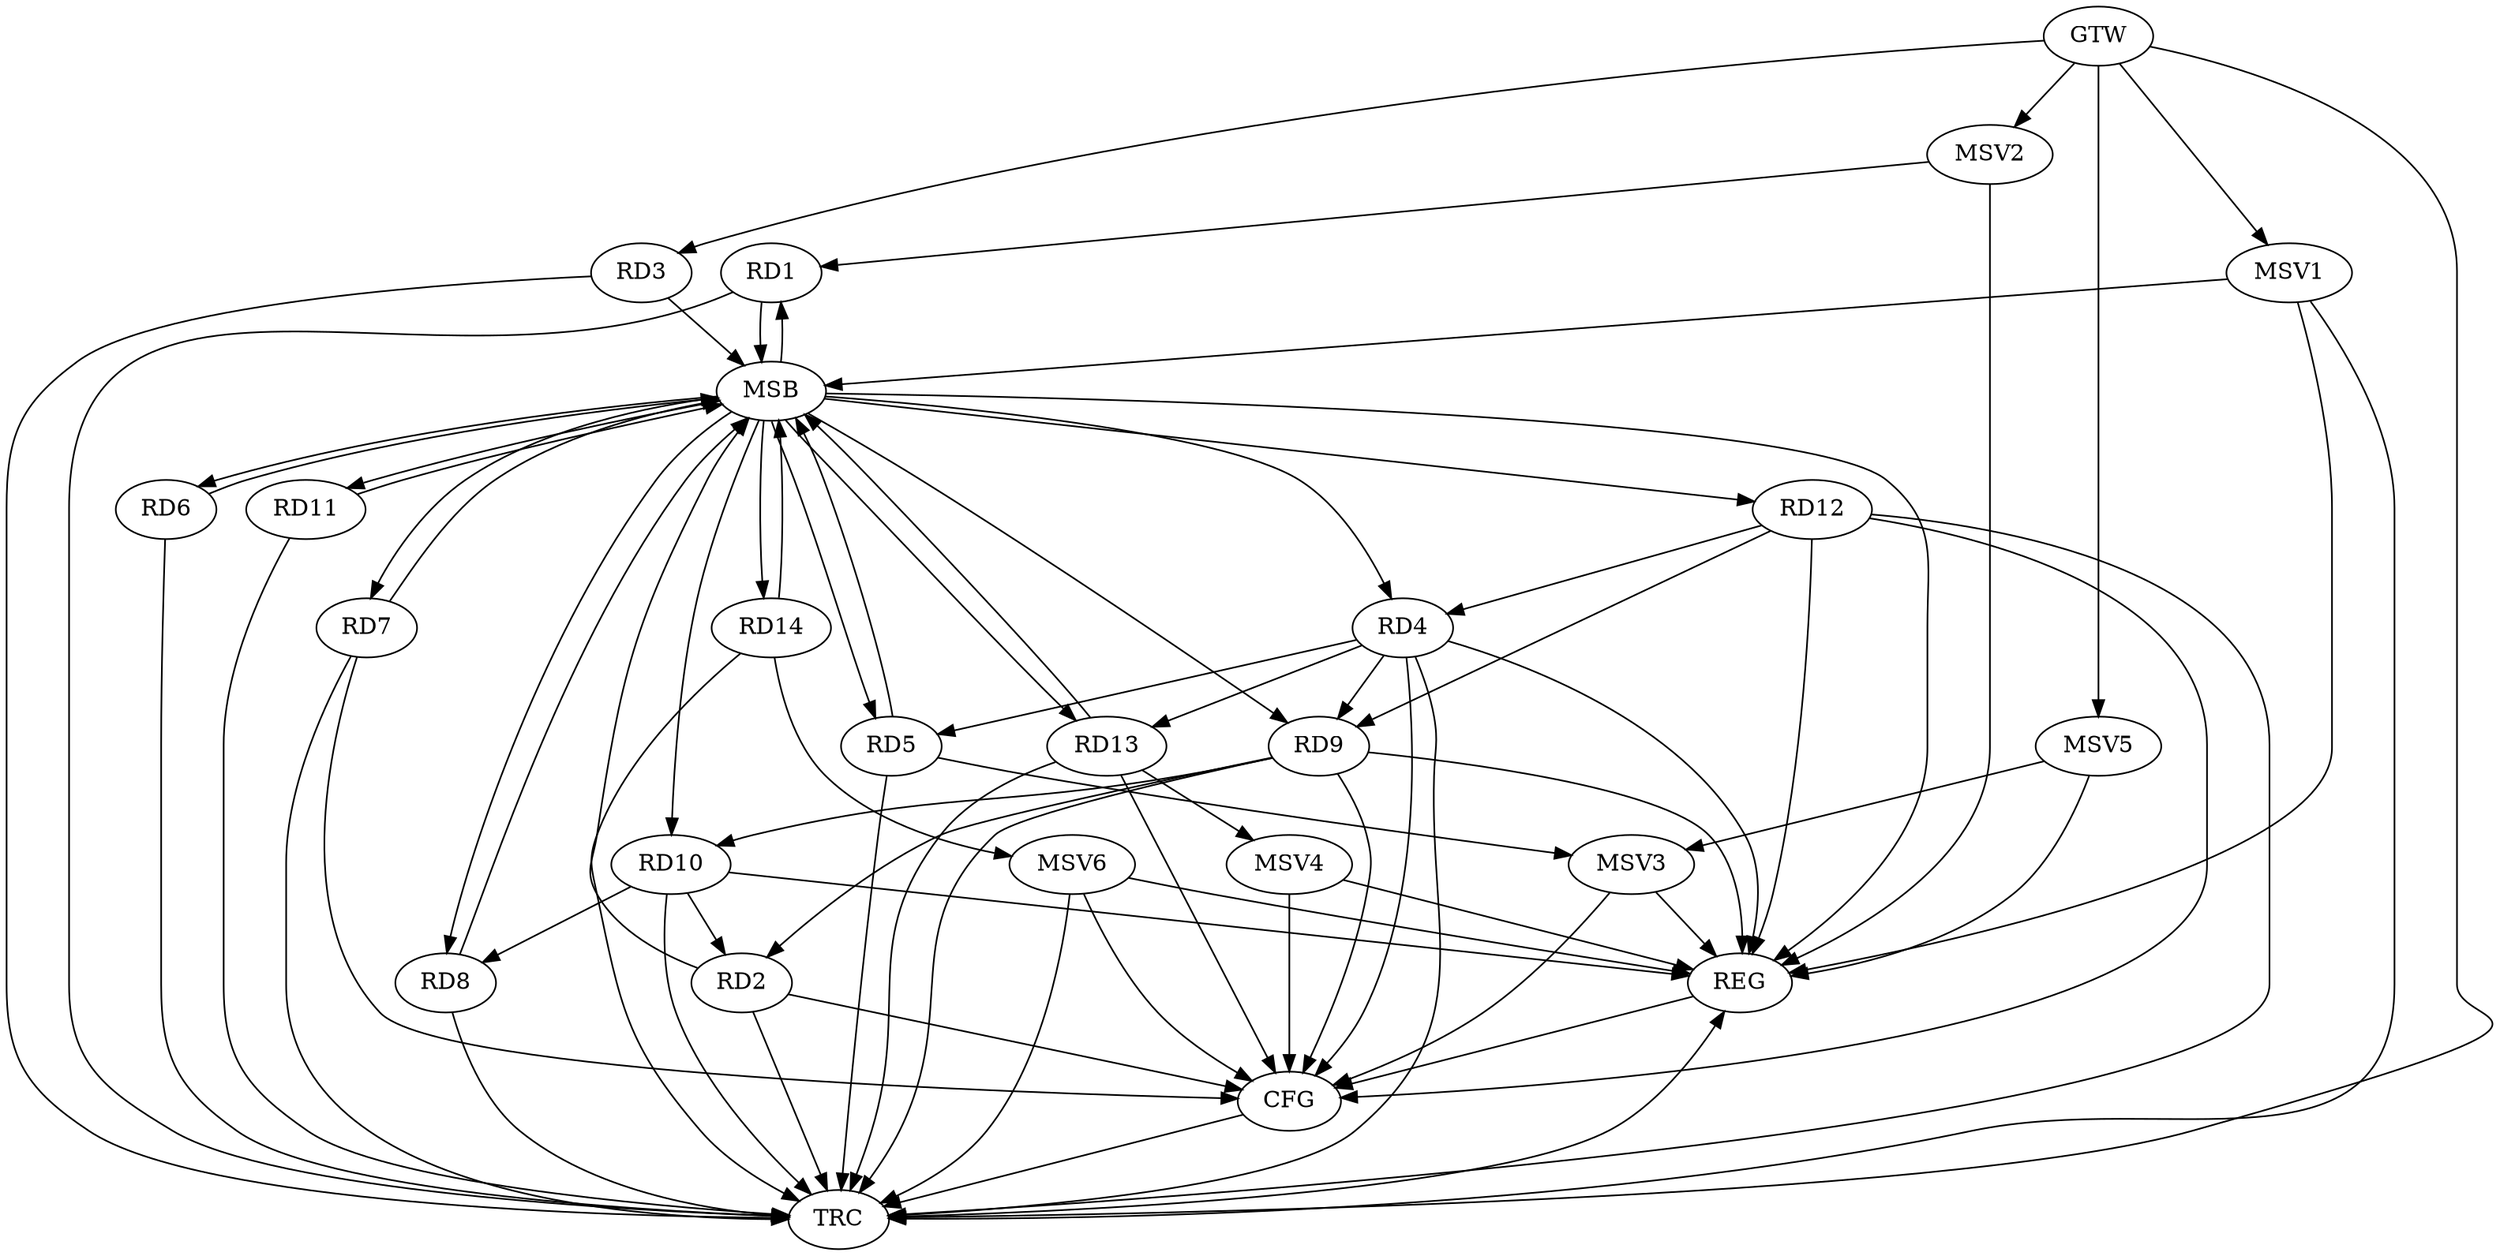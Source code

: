strict digraph G {
  RD1 [ label="RD1" ];
  RD2 [ label="RD2" ];
  RD3 [ label="RD3" ];
  RD4 [ label="RD4" ];
  RD5 [ label="RD5" ];
  RD6 [ label="RD6" ];
  RD7 [ label="RD7" ];
  RD8 [ label="RD8" ];
  RD9 [ label="RD9" ];
  RD10 [ label="RD10" ];
  RD11 [ label="RD11" ];
  RD12 [ label="RD12" ];
  RD13 [ label="RD13" ];
  RD14 [ label="RD14" ];
  GTW [ label="GTW" ];
  REG [ label="REG" ];
  MSB [ label="MSB" ];
  CFG [ label="CFG" ];
  TRC [ label="TRC" ];
  MSV1 [ label="MSV1" ];
  MSV2 [ label="MSV2" ];
  MSV3 [ label="MSV3" ];
  MSV4 [ label="MSV4" ];
  MSV5 [ label="MSV5" ];
  MSV6 [ label="MSV6" ];
  RD9 -> RD2;
  RD10 -> RD2;
  RD4 -> RD9;
  RD12 -> RD4;
  RD4 -> RD13;
  RD10 -> RD8;
  RD9 -> RD10;
  RD12 -> RD9;
  GTW -> RD3;
  RD4 -> REG;
  RD9 -> REG;
  RD10 -> REG;
  RD12 -> REG;
  RD1 -> MSB;
  MSB -> RD8;
  MSB -> RD9;
  MSB -> RD13;
  MSB -> REG;
  RD2 -> MSB;
  MSB -> RD6;
  MSB -> RD10;
  MSB -> RD14;
  RD3 -> MSB;
  MSB -> RD5;
  MSB -> RD11;
  RD5 -> MSB;
  MSB -> RD7;
  RD6 -> MSB;
  MSB -> RD4;
  RD7 -> MSB;
  RD8 -> MSB;
  MSB -> RD1;
  RD11 -> MSB;
  RD13 -> MSB;
  RD14 -> MSB;
  MSB -> RD12;
  RD7 -> CFG;
  RD4 -> CFG;
  RD12 -> CFG;
  RD9 -> CFG;
  RD2 -> CFG;
  RD13 -> CFG;
  REG -> CFG;
  RD1 -> TRC;
  RD2 -> TRC;
  RD3 -> TRC;
  RD4 -> TRC;
  RD5 -> TRC;
  RD6 -> TRC;
  RD7 -> TRC;
  RD8 -> TRC;
  RD9 -> TRC;
  RD10 -> TRC;
  RD11 -> TRC;
  RD12 -> TRC;
  RD13 -> TRC;
  RD14 -> TRC;
  GTW -> TRC;
  CFG -> TRC;
  TRC -> REG;
  RD4 -> RD5;
  MSV1 -> MSB;
  GTW -> MSV1;
  MSV1 -> REG;
  MSV1 -> TRC;
  MSV2 -> RD1;
  GTW -> MSV2;
  MSV2 -> REG;
  RD5 -> MSV3;
  MSV3 -> REG;
  MSV3 -> CFG;
  RD13 -> MSV4;
  MSV4 -> REG;
  MSV4 -> CFG;
  MSV5 -> MSV3;
  GTW -> MSV5;
  MSV5 -> REG;
  RD14 -> MSV6;
  MSV6 -> REG;
  MSV6 -> TRC;
  MSV6 -> CFG;
}
